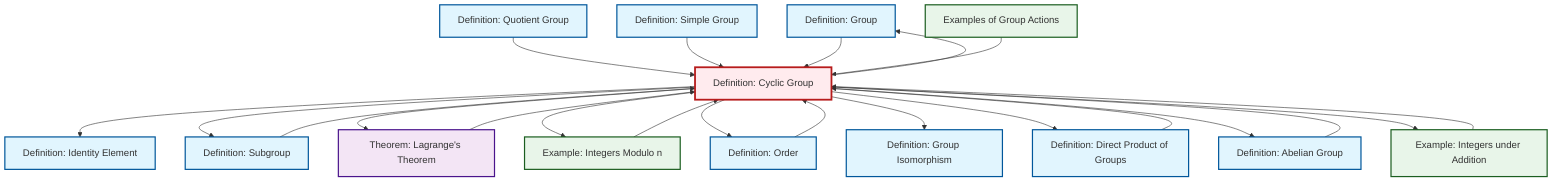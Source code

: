 graph TD
    classDef definition fill:#e1f5fe,stroke:#01579b,stroke-width:2px
    classDef theorem fill:#f3e5f5,stroke:#4a148c,stroke-width:2px
    classDef axiom fill:#fff3e0,stroke:#e65100,stroke-width:2px
    classDef example fill:#e8f5e9,stroke:#1b5e20,stroke-width:2px
    classDef current fill:#ffebee,stroke:#b71c1c,stroke-width:3px
    def-group["Definition: Group"]:::definition
    def-abelian-group["Definition: Abelian Group"]:::definition
    thm-lagrange["Theorem: Lagrange's Theorem"]:::theorem
    def-simple-group["Definition: Simple Group"]:::definition
    def-subgroup["Definition: Subgroup"]:::definition
    def-cyclic-group["Definition: Cyclic Group"]:::definition
    def-quotient-group["Definition: Quotient Group"]:::definition
    def-isomorphism["Definition: Group Isomorphism"]:::definition
    def-direct-product["Definition: Direct Product of Groups"]:::definition
    def-order["Definition: Order"]:::definition
    ex-quotient-integers-mod-n["Example: Integers Modulo n"]:::example
    def-identity-element["Definition: Identity Element"]:::definition
    ex-group-action-examples["Examples of Group Actions"]:::example
    ex-integers-addition["Example: Integers under Addition"]:::example
    def-cyclic-group --> def-identity-element
    def-quotient-group --> def-cyclic-group
    def-cyclic-group --> def-subgroup
    def-cyclic-group --> thm-lagrange
    def-cyclic-group --> def-group
    def-cyclic-group --> ex-quotient-integers-mod-n
    ex-integers-addition --> def-cyclic-group
    ex-quotient-integers-mod-n --> def-cyclic-group
    def-cyclic-group --> def-order
    def-direct-product --> def-cyclic-group
    def-cyclic-group --> def-isomorphism
    def-simple-group --> def-cyclic-group
    def-abelian-group --> def-cyclic-group
    def-order --> def-cyclic-group
    def-cyclic-group --> def-direct-product
    def-subgroup --> def-cyclic-group
    def-cyclic-group --> def-abelian-group
    thm-lagrange --> def-cyclic-group
    def-cyclic-group --> ex-integers-addition
    def-group --> def-cyclic-group
    ex-group-action-examples --> def-cyclic-group
    class def-cyclic-group current